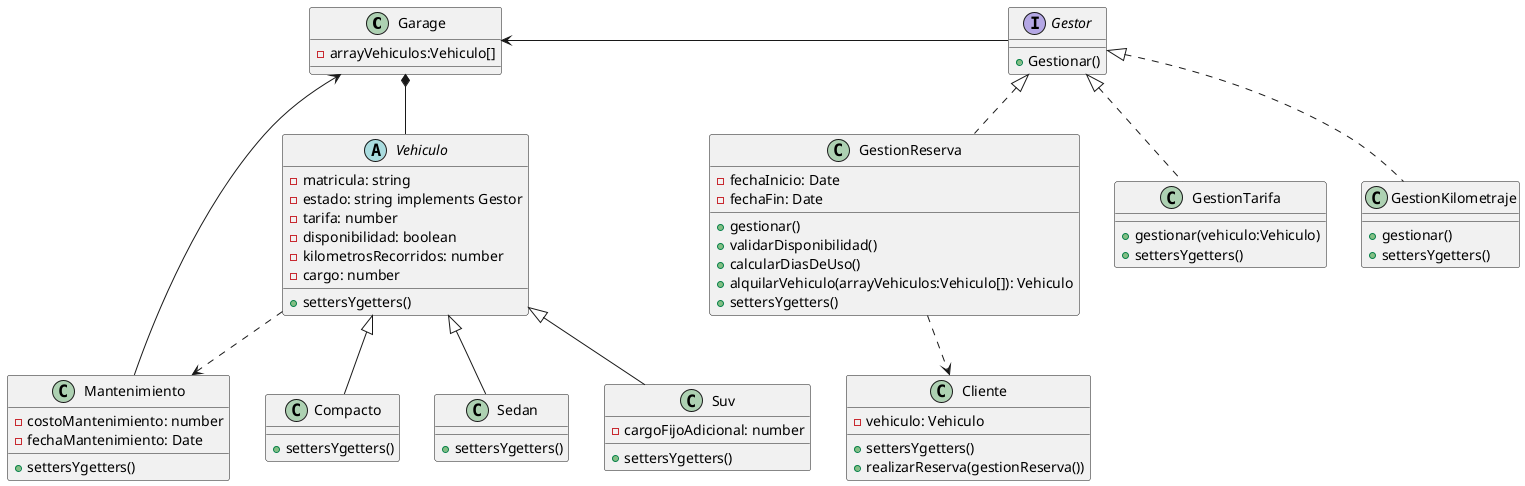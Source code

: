 @startuml DriveHub
 
'Preguntas:
'Garage Entidad encargada de todo? 
'Podemos hacer una interfaz para las Gestiones?'

'Garage Pulpo derivador de Tareas'
'Interfaz Gestor de tarifas'
'Biblioteca Moment JS para calculos de fecha'




'Relaciones'
Garage *-d- Vehiculo
GestionReserva ..> Cliente
Vehiculo .d.> Mantenimiento

Garage <-r- Gestor
Garage <- Mantenimiento

class Garage{
    - arrayVehiculos:Vehiculo[]
}

abstract class Vehiculo{
    - matricula: string
    - estado: string implements Gestor
    - tarifa: number
    - disponibilidad: boolean
    - kilometrosRecorridos: number
    - cargo: number
 
    + settersYgetters()
}

interface Gestor{
    + Gestionar()
}

class Compacto extends Vehiculo{
    + settersYgetters()
}

class Sedan extends Vehiculo{

    + settersYgetters()
}

class Suv extends Vehiculo{

    - cargoFijoAdicional: number
    + settersYgetters()
}

class Cliente {
    - vehiculo: Vehiculo

    + settersYgetters()
    + realizarReserva(gestionReserva())
}

class GestionReserva implements Gestor{

    - fechaInicio: Date
    - fechaFin: Date

    + gestionar()    
    + validarDisponibilidad()
    + calcularDiasDeUso()
    + alquilarVehiculo(arrayVehiculos:Vehiculo[]): Vehiculo
    + settersYgetters()
}

class GestionTarifa implements Gestor{

    + gestionar(vehiculo:Vehiculo)
    + settersYgetters()
}

class GestionKilometraje implements Gestor{

    + gestionar()
    + settersYgetters()
}

class Mantenimiento{
    - costoMantenimiento: number
    - fechaMantenimiento: Date

    + settersYgetters()
}

@enduml
